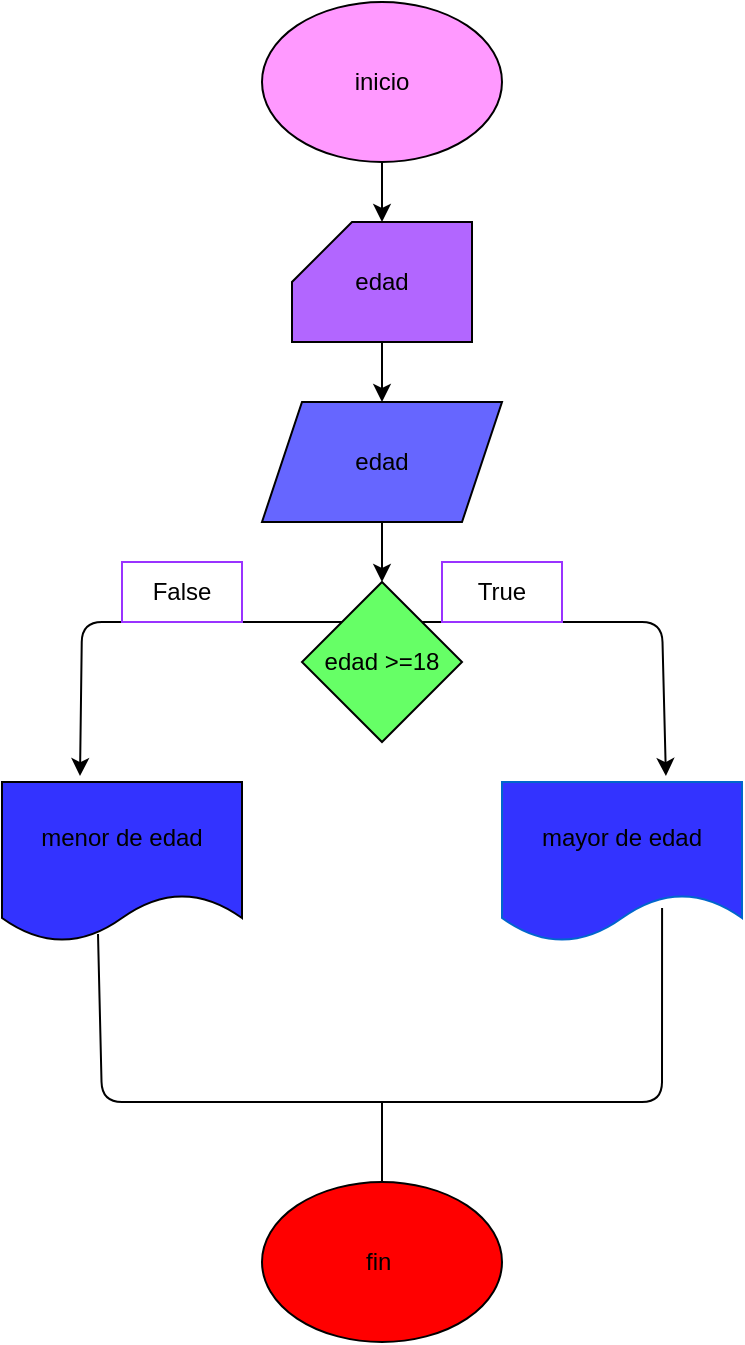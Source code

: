 <mxfile>
    <diagram id="Vl27Ev8HEgCstaeXibxr" name="Página-1">
        <mxGraphModel dx="686" dy="467" grid="1" gridSize="10" guides="1" tooltips="1" connect="1" arrows="1" fold="1" page="1" pageScale="1" pageWidth="827" pageHeight="1169" math="0" shadow="0">
            <root>
                <mxCell id="0"/>
                <mxCell id="1" parent="0"/>
                <mxCell id="4" style="edgeStyle=none;html=1;entryX=0.5;entryY=0;entryDx=0;entryDy=0;entryPerimeter=0;" edge="1" parent="1" source="2" target="3">
                    <mxGeometry relative="1" as="geometry">
                        <mxPoint x="220" y="150" as="targetPoint"/>
                    </mxGeometry>
                </mxCell>
                <mxCell id="2" value="inicio" style="ellipse;whiteSpace=wrap;html=1;fillColor=#FF99FF;" vertex="1" parent="1">
                    <mxGeometry x="160" y="50" width="120" height="80" as="geometry"/>
                </mxCell>
                <mxCell id="8" style="edgeStyle=none;html=1;entryX=0.5;entryY=0;entryDx=0;entryDy=0;" edge="1" parent="1" source="3" target="6">
                    <mxGeometry relative="1" as="geometry"/>
                </mxCell>
                <mxCell id="3" value="edad" style="shape=card;whiteSpace=wrap;html=1;fillColor=#B266FF;" vertex="1" parent="1">
                    <mxGeometry x="175" y="160" width="90" height="60" as="geometry"/>
                </mxCell>
                <mxCell id="10" style="edgeStyle=none;html=1;entryX=0.5;entryY=0;entryDx=0;entryDy=0;" edge="1" parent="1" source="6" target="9">
                    <mxGeometry relative="1" as="geometry"/>
                </mxCell>
                <mxCell id="6" value="edad" style="shape=parallelogram;perimeter=parallelogramPerimeter;whiteSpace=wrap;html=1;fixedSize=1;fillColor=#6666FF;" vertex="1" parent="1">
                    <mxGeometry x="160" y="250" width="120" height="60" as="geometry"/>
                </mxCell>
                <mxCell id="12" style="edgeStyle=none;html=1;entryX=0.683;entryY=-0.037;entryDx=0;entryDy=0;entryPerimeter=0;" edge="1" parent="1" source="9" target="11">
                    <mxGeometry relative="1" as="geometry">
                        <Array as="points">
                            <mxPoint x="240" y="360"/>
                            <mxPoint x="360" y="360"/>
                        </Array>
                    </mxGeometry>
                </mxCell>
                <mxCell id="14" style="edgeStyle=none;html=1;entryX=0.325;entryY=-0.037;entryDx=0;entryDy=0;entryPerimeter=0;exitX=0;exitY=0;exitDx=0;exitDy=0;" edge="1" parent="1" source="9" target="13">
                    <mxGeometry relative="1" as="geometry">
                        <mxPoint x="80" y="430" as="targetPoint"/>
                        <Array as="points">
                            <mxPoint x="70" y="360"/>
                        </Array>
                    </mxGeometry>
                </mxCell>
                <mxCell id="9" value="edad &amp;gt;=18" style="rhombus;whiteSpace=wrap;html=1;fillColor=#66FF66;" vertex="1" parent="1">
                    <mxGeometry x="180" y="340" width="80" height="80" as="geometry"/>
                </mxCell>
                <mxCell id="11" value="mayor de edad" style="shape=document;whiteSpace=wrap;html=1;boundedLbl=1;fillColor=#3333FF;strokeColor=#0066CC;" vertex="1" parent="1">
                    <mxGeometry x="280" y="440" width="120" height="80" as="geometry"/>
                </mxCell>
                <mxCell id="13" value="menor de edad" style="shape=document;whiteSpace=wrap;html=1;boundedLbl=1;fillColor=#3333FF;" vertex="1" parent="1">
                    <mxGeometry x="30" y="440" width="120" height="80" as="geometry"/>
                </mxCell>
                <mxCell id="16" value="" style="endArrow=none;html=1;exitX=0.4;exitY=0.95;exitDx=0;exitDy=0;exitPerimeter=0;entryX=0.667;entryY=0.788;entryDx=0;entryDy=0;entryPerimeter=0;" edge="1" parent="1" source="13" target="11">
                    <mxGeometry width="50" height="50" relative="1" as="geometry">
                        <mxPoint x="220" y="640" as="sourcePoint"/>
                        <mxPoint x="270" y="590" as="targetPoint"/>
                        <Array as="points">
                            <mxPoint x="80" y="600"/>
                            <mxPoint x="360" y="600"/>
                        </Array>
                    </mxGeometry>
                </mxCell>
                <mxCell id="17" value="" style="endArrow=none;html=1;" edge="1" parent="1">
                    <mxGeometry width="50" height="50" relative="1" as="geometry">
                        <mxPoint x="220" y="640" as="sourcePoint"/>
                        <mxPoint x="220" y="600" as="targetPoint"/>
                    </mxGeometry>
                </mxCell>
                <mxCell id="18" value="fin&amp;nbsp;" style="ellipse;whiteSpace=wrap;html=1;fillColor=#FF0000;" vertex="1" parent="1">
                    <mxGeometry x="160" y="640" width="120" height="80" as="geometry"/>
                </mxCell>
                <mxCell id="19" value="True" style="text;html=1;strokeColor=#9933FF;fillColor=none;align=center;verticalAlign=middle;whiteSpace=wrap;rounded=0;" vertex="1" parent="1">
                    <mxGeometry x="250" y="330" width="60" height="30" as="geometry"/>
                </mxCell>
                <mxCell id="20" value="False" style="text;html=1;strokeColor=#9933FF;fillColor=none;align=center;verticalAlign=middle;whiteSpace=wrap;rounded=0;" vertex="1" parent="1">
                    <mxGeometry x="90" y="330" width="60" height="30" as="geometry"/>
                </mxCell>
            </root>
        </mxGraphModel>
    </diagram>
</mxfile>